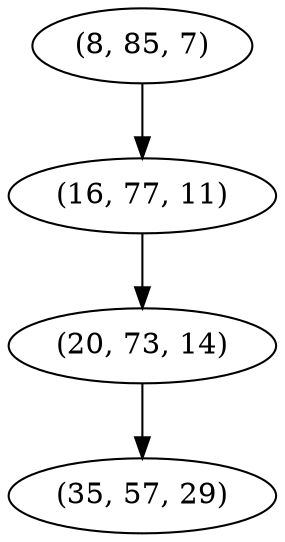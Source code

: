 digraph tree {
    "(8, 85, 7)";
    "(16, 77, 11)";
    "(20, 73, 14)";
    "(35, 57, 29)";
    "(8, 85, 7)" -> "(16, 77, 11)";
    "(16, 77, 11)" -> "(20, 73, 14)";
    "(20, 73, 14)" -> "(35, 57, 29)";
}
